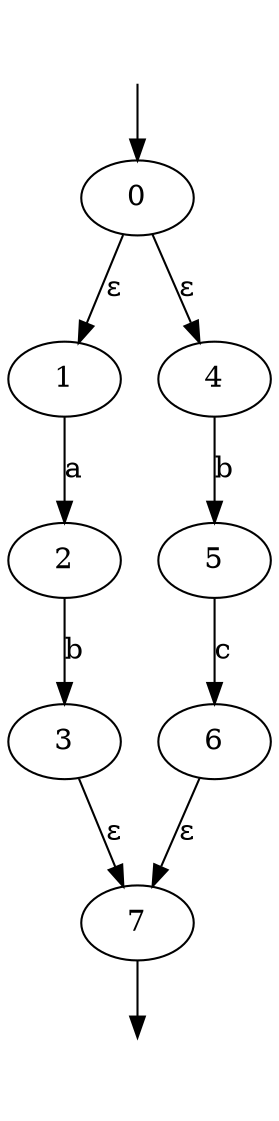 digraph {
initial [shape = none, label = ""]
final [shape = none, label = ""]
initial->0
1->2 [label=a]
2->3 [label=b]
4->5 [label=b]
5->6 [label=c]
0->1 [label="ε"]
0->4 [label="ε"]
3->7 [label="ε"]
6->7 [label="ε"]
7->final
}
